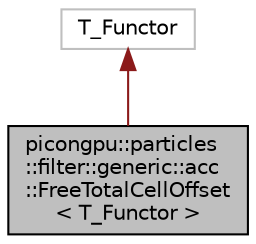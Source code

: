 digraph "picongpu::particles::filter::generic::acc::FreeTotalCellOffset&lt; T_Functor &gt;"
{
 // LATEX_PDF_SIZE
  edge [fontname="Helvetica",fontsize="10",labelfontname="Helvetica",labelfontsize="10"];
  node [fontname="Helvetica",fontsize="10",shape=record];
  Node1 [label="picongpu::particles\l::filter::generic::acc\l::FreeTotalCellOffset\l\< T_Functor \>",height=0.2,width=0.4,color="black", fillcolor="grey75", style="filled", fontcolor="black",tooltip=" "];
  Node2 -> Node1 [dir="back",color="firebrick4",fontsize="10",style="solid",fontname="Helvetica"];
  Node2 [label="T_Functor",height=0.2,width=0.4,color="grey75", fillcolor="white", style="filled",tooltip=" "];
}
